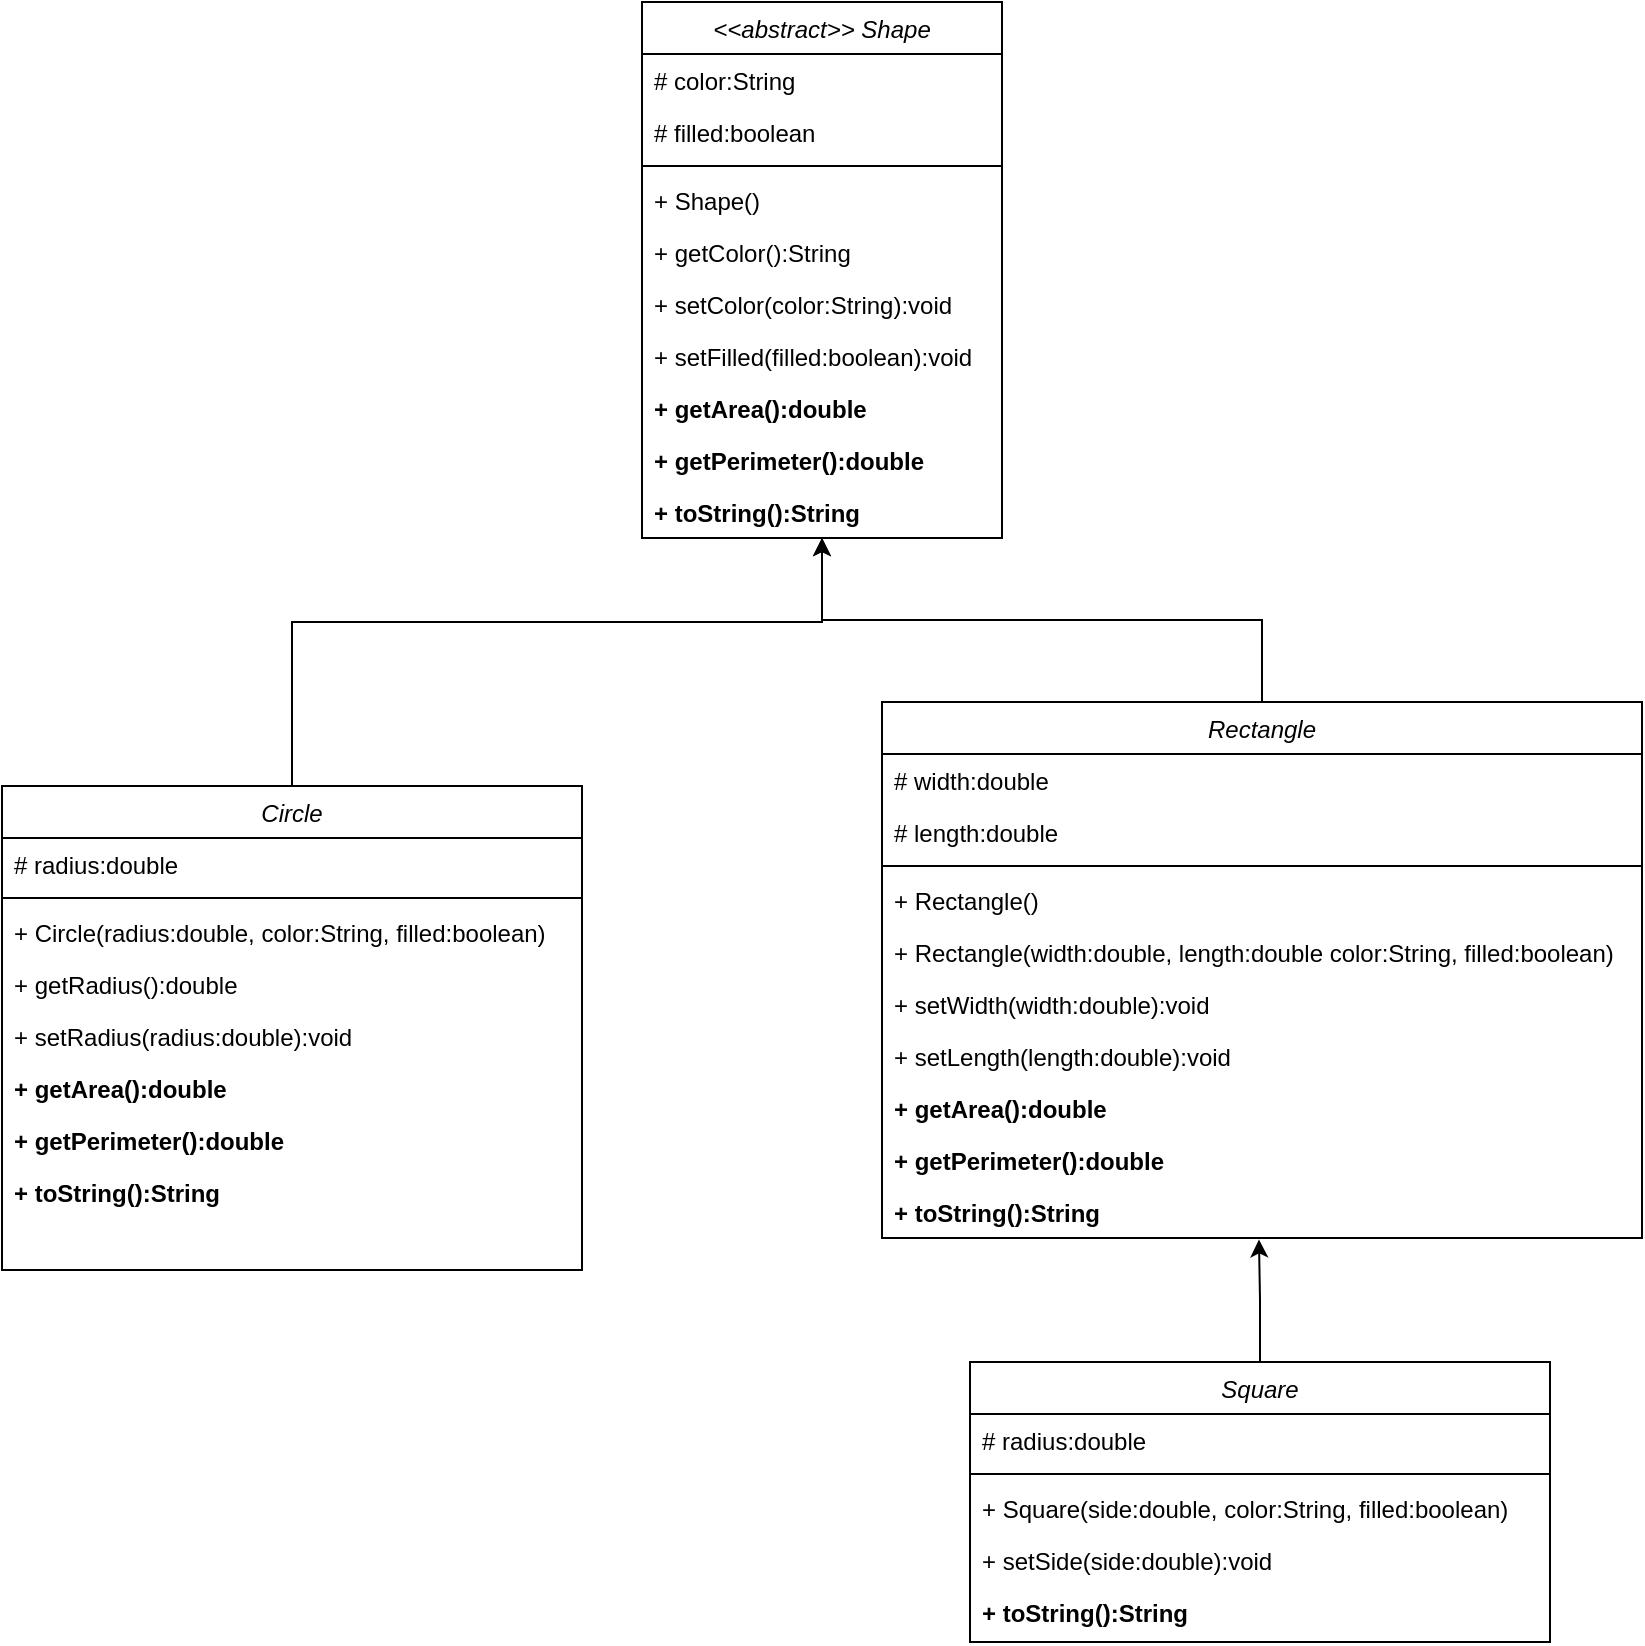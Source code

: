 <mxfile version="13.7.5" type="device"><diagram id="C5RBs43oDa-KdzZeNtuy" name="Page-1"><mxGraphModel dx="868" dy="1629" grid="1" gridSize="10" guides="1" tooltips="1" connect="1" arrows="1" fold="1" page="1" pageScale="1" pageWidth="827" pageHeight="1169" math="0" shadow="0"><root><mxCell id="WIyWlLk6GJQsqaUBKTNV-0"/><mxCell id="WIyWlLk6GJQsqaUBKTNV-1" parent="WIyWlLk6GJQsqaUBKTNV-0"/><mxCell id="dR3OFz01d056Sf8YxClE-39" style="edgeStyle=orthogonalEdgeStyle;rounded=0;orthogonalLoop=1;jettySize=auto;html=1;exitX=0.5;exitY=0;exitDx=0;exitDy=0;entryX=0.5;entryY=1;entryDx=0;entryDy=0;" edge="1" parent="WIyWlLk6GJQsqaUBKTNV-1" source="dR3OFz01d056Sf8YxClE-15" target="zkfFHV4jXpPFQw0GAbJ--0"><mxGeometry relative="1" as="geometry"/></mxCell><mxCell id="zkfFHV4jXpPFQw0GAbJ--0" value="&lt;&lt;abstract&gt;&gt; Shape" style="swimlane;fontStyle=2;align=center;verticalAlign=top;childLayout=stackLayout;horizontal=1;startSize=26;horizontalStack=0;resizeParent=1;resizeLast=0;collapsible=1;marginBottom=0;rounded=0;shadow=0;strokeWidth=1;" parent="WIyWlLk6GJQsqaUBKTNV-1" vertex="1"><mxGeometry x="390" y="-50" width="180" height="268" as="geometry"><mxRectangle x="230" y="140" width="160" height="26" as="alternateBounds"/></mxGeometry></mxCell><mxCell id="zkfFHV4jXpPFQw0GAbJ--1" value="# color:String" style="text;align=left;verticalAlign=top;spacingLeft=4;spacingRight=4;overflow=hidden;rotatable=0;points=[[0,0.5],[1,0.5]];portConstraint=eastwest;" parent="zkfFHV4jXpPFQw0GAbJ--0" vertex="1"><mxGeometry y="26" width="180" height="26" as="geometry"/></mxCell><mxCell id="zkfFHV4jXpPFQw0GAbJ--2" value="# filled:boolean" style="text;align=left;verticalAlign=top;spacingLeft=4;spacingRight=4;overflow=hidden;rotatable=0;points=[[0,0.5],[1,0.5]];portConstraint=eastwest;rounded=0;shadow=0;html=0;" parent="zkfFHV4jXpPFQw0GAbJ--0" vertex="1"><mxGeometry y="52" width="180" height="26" as="geometry"/></mxCell><mxCell id="zkfFHV4jXpPFQw0GAbJ--4" value="" style="line;html=1;strokeWidth=1;align=left;verticalAlign=middle;spacingTop=-1;spacingLeft=3;spacingRight=3;rotatable=0;labelPosition=right;points=[];portConstraint=eastwest;" parent="zkfFHV4jXpPFQw0GAbJ--0" vertex="1"><mxGeometry y="78" width="180" height="8" as="geometry"/></mxCell><mxCell id="zkfFHV4jXpPFQw0GAbJ--5" value="+ Shape()" style="text;align=left;verticalAlign=top;spacingLeft=4;spacingRight=4;overflow=hidden;rotatable=0;points=[[0,0.5],[1,0.5]];portConstraint=eastwest;" parent="zkfFHV4jXpPFQw0GAbJ--0" vertex="1"><mxGeometry y="86" width="180" height="26" as="geometry"/></mxCell><mxCell id="dR3OFz01d056Sf8YxClE-0" value="+ getColor():String" style="text;align=left;verticalAlign=top;spacingLeft=4;spacingRight=4;overflow=hidden;rotatable=0;points=[[0,0.5],[1,0.5]];portConstraint=eastwest;" vertex="1" parent="zkfFHV4jXpPFQw0GAbJ--0"><mxGeometry y="112" width="180" height="26" as="geometry"/></mxCell><mxCell id="dR3OFz01d056Sf8YxClE-41" value="+ setColor(color:String):void" style="text;align=left;verticalAlign=top;spacingLeft=4;spacingRight=4;overflow=hidden;rotatable=0;points=[[0,0.5],[1,0.5]];portConstraint=eastwest;" vertex="1" parent="zkfFHV4jXpPFQw0GAbJ--0"><mxGeometry y="138" width="180" height="26" as="geometry"/></mxCell><mxCell id="dR3OFz01d056Sf8YxClE-1" value="+ setFilled(filled:boolean):void" style="text;align=left;verticalAlign=top;spacingLeft=4;spacingRight=4;overflow=hidden;rotatable=0;points=[[0,0.5],[1,0.5]];portConstraint=eastwest;" vertex="1" parent="zkfFHV4jXpPFQw0GAbJ--0"><mxGeometry y="164" width="180" height="26" as="geometry"/></mxCell><mxCell id="dR3OFz01d056Sf8YxClE-2" value="+ getArea():double" style="text;align=left;verticalAlign=top;spacingLeft=4;spacingRight=4;overflow=hidden;rotatable=0;points=[[0,0.5],[1,0.5]];portConstraint=eastwest;fontStyle=1" vertex="1" parent="zkfFHV4jXpPFQw0GAbJ--0"><mxGeometry y="190" width="180" height="26" as="geometry"/></mxCell><mxCell id="dR3OFz01d056Sf8YxClE-3" value="+ getPerimeter():double" style="text;align=left;verticalAlign=top;spacingLeft=4;spacingRight=4;overflow=hidden;rotatable=0;points=[[0,0.5],[1,0.5]];portConstraint=eastwest;fontStyle=1" vertex="1" parent="zkfFHV4jXpPFQw0GAbJ--0"><mxGeometry y="216" width="180" height="26" as="geometry"/></mxCell><mxCell id="dR3OFz01d056Sf8YxClE-4" value="+ toString():String" style="text;align=left;verticalAlign=top;spacingLeft=4;spacingRight=4;overflow=hidden;rotatable=0;points=[[0,0.5],[1,0.5]];portConstraint=eastwest;fontStyle=1" vertex="1" parent="zkfFHV4jXpPFQw0GAbJ--0"><mxGeometry y="242" width="180" height="26" as="geometry"/></mxCell><mxCell id="dR3OFz01d056Sf8YxClE-15" value="Rectangle" style="swimlane;fontStyle=2;align=center;verticalAlign=top;childLayout=stackLayout;horizontal=1;startSize=26;horizontalStack=0;resizeParent=1;resizeLast=0;collapsible=1;marginBottom=0;rounded=0;shadow=0;strokeWidth=1;" vertex="1" parent="WIyWlLk6GJQsqaUBKTNV-1"><mxGeometry x="510" y="300" width="380" height="268" as="geometry"><mxRectangle x="230" y="140" width="160" height="26" as="alternateBounds"/></mxGeometry></mxCell><mxCell id="dR3OFz01d056Sf8YxClE-16" value="# width:double" style="text;align=left;verticalAlign=top;spacingLeft=4;spacingRight=4;overflow=hidden;rotatable=0;points=[[0,0.5],[1,0.5]];portConstraint=eastwest;" vertex="1" parent="dR3OFz01d056Sf8YxClE-15"><mxGeometry y="26" width="380" height="26" as="geometry"/></mxCell><mxCell id="dR3OFz01d056Sf8YxClE-24" value="# length:double" style="text;align=left;verticalAlign=top;spacingLeft=4;spacingRight=4;overflow=hidden;rotatable=0;points=[[0,0.5],[1,0.5]];portConstraint=eastwest;" vertex="1" parent="dR3OFz01d056Sf8YxClE-15"><mxGeometry y="52" width="380" height="26" as="geometry"/></mxCell><mxCell id="dR3OFz01d056Sf8YxClE-17" value="" style="line;html=1;strokeWidth=1;align=left;verticalAlign=middle;spacingTop=-1;spacingLeft=3;spacingRight=3;rotatable=0;labelPosition=right;points=[];portConstraint=eastwest;" vertex="1" parent="dR3OFz01d056Sf8YxClE-15"><mxGeometry y="78" width="380" height="8" as="geometry"/></mxCell><mxCell id="dR3OFz01d056Sf8YxClE-18" value="+ Rectangle()" style="text;align=left;verticalAlign=top;spacingLeft=4;spacingRight=4;overflow=hidden;rotatable=0;points=[[0,0.5],[1,0.5]];portConstraint=eastwest;" vertex="1" parent="dR3OFz01d056Sf8YxClE-15"><mxGeometry y="86" width="380" height="26" as="geometry"/></mxCell><mxCell id="dR3OFz01d056Sf8YxClE-25" value="+ Rectangle(width:double, length:double color:String, filled:boolean)" style="text;align=left;verticalAlign=top;spacingLeft=4;spacingRight=4;overflow=hidden;rotatable=0;points=[[0,0.5],[1,0.5]];portConstraint=eastwest;" vertex="1" parent="dR3OFz01d056Sf8YxClE-15"><mxGeometry y="112" width="380" height="26" as="geometry"/></mxCell><mxCell id="dR3OFz01d056Sf8YxClE-19" value="+ setWidth(width:double):void" style="text;align=left;verticalAlign=top;spacingLeft=4;spacingRight=4;overflow=hidden;rotatable=0;points=[[0,0.5],[1,0.5]];portConstraint=eastwest;" vertex="1" parent="dR3OFz01d056Sf8YxClE-15"><mxGeometry y="138" width="380" height="26" as="geometry"/></mxCell><mxCell id="dR3OFz01d056Sf8YxClE-20" value="+ setLength(length:double):void" style="text;align=left;verticalAlign=top;spacingLeft=4;spacingRight=4;overflow=hidden;rotatable=0;points=[[0,0.5],[1,0.5]];portConstraint=eastwest;" vertex="1" parent="dR3OFz01d056Sf8YxClE-15"><mxGeometry y="164" width="380" height="26" as="geometry"/></mxCell><mxCell id="dR3OFz01d056Sf8YxClE-21" value="+ getArea():double" style="text;align=left;verticalAlign=top;spacingLeft=4;spacingRight=4;overflow=hidden;rotatable=0;points=[[0,0.5],[1,0.5]];portConstraint=eastwest;fontStyle=1" vertex="1" parent="dR3OFz01d056Sf8YxClE-15"><mxGeometry y="190" width="380" height="26" as="geometry"/></mxCell><mxCell id="dR3OFz01d056Sf8YxClE-22" value="+ getPerimeter():double" style="text;align=left;verticalAlign=top;spacingLeft=4;spacingRight=4;overflow=hidden;rotatable=0;points=[[0,0.5],[1,0.5]];portConstraint=eastwest;fontStyle=1" vertex="1" parent="dR3OFz01d056Sf8YxClE-15"><mxGeometry y="216" width="380" height="26" as="geometry"/></mxCell><mxCell id="dR3OFz01d056Sf8YxClE-23" value="+ toString():String" style="text;align=left;verticalAlign=top;spacingLeft=4;spacingRight=4;overflow=hidden;rotatable=0;points=[[0,0.5],[1,0.5]];portConstraint=eastwest;fontStyle=1" vertex="1" parent="dR3OFz01d056Sf8YxClE-15"><mxGeometry y="242" width="380" height="26" as="geometry"/></mxCell><mxCell id="dR3OFz01d056Sf8YxClE-35" style="edgeStyle=orthogonalEdgeStyle;rounded=0;orthogonalLoop=1;jettySize=auto;html=1;entryX=0.496;entryY=1.027;entryDx=0;entryDy=0;entryPerimeter=0;" edge="1" parent="WIyWlLk6GJQsqaUBKTNV-1" source="dR3OFz01d056Sf8YxClE-26" target="dR3OFz01d056Sf8YxClE-23"><mxGeometry relative="1" as="geometry"/></mxCell><mxCell id="dR3OFz01d056Sf8YxClE-26" value="Square" style="swimlane;fontStyle=2;align=center;verticalAlign=top;childLayout=stackLayout;horizontal=1;startSize=26;horizontalStack=0;resizeParent=1;resizeLast=0;collapsible=1;marginBottom=0;rounded=0;shadow=0;strokeWidth=1;" vertex="1" parent="WIyWlLk6GJQsqaUBKTNV-1"><mxGeometry x="554" y="630" width="290" height="140" as="geometry"><mxRectangle x="230" y="140" width="160" height="26" as="alternateBounds"/></mxGeometry></mxCell><mxCell id="dR3OFz01d056Sf8YxClE-27" value="# radius:double" style="text;align=left;verticalAlign=top;spacingLeft=4;spacingRight=4;overflow=hidden;rotatable=0;points=[[0,0.5],[1,0.5]];portConstraint=eastwest;" vertex="1" parent="dR3OFz01d056Sf8YxClE-26"><mxGeometry y="26" width="290" height="26" as="geometry"/></mxCell><mxCell id="dR3OFz01d056Sf8YxClE-28" value="" style="line;html=1;strokeWidth=1;align=left;verticalAlign=middle;spacingTop=-1;spacingLeft=3;spacingRight=3;rotatable=0;labelPosition=right;points=[];portConstraint=eastwest;" vertex="1" parent="dR3OFz01d056Sf8YxClE-26"><mxGeometry y="52" width="290" height="8" as="geometry"/></mxCell><mxCell id="dR3OFz01d056Sf8YxClE-29" value="+ Square(side:double, color:String, filled:boolean)" style="text;align=left;verticalAlign=top;spacingLeft=4;spacingRight=4;overflow=hidden;rotatable=0;points=[[0,0.5],[1,0.5]];portConstraint=eastwest;" vertex="1" parent="dR3OFz01d056Sf8YxClE-26"><mxGeometry y="60" width="290" height="26" as="geometry"/></mxCell><mxCell id="dR3OFz01d056Sf8YxClE-30" value="+ setSide(side:double):void" style="text;align=left;verticalAlign=top;spacingLeft=4;spacingRight=4;overflow=hidden;rotatable=0;points=[[0,0.5],[1,0.5]];portConstraint=eastwest;" vertex="1" parent="dR3OFz01d056Sf8YxClE-26"><mxGeometry y="86" width="290" height="26" as="geometry"/></mxCell><mxCell id="dR3OFz01d056Sf8YxClE-34" value="+ toString():String" style="text;align=left;verticalAlign=top;spacingLeft=4;spacingRight=4;overflow=hidden;rotatable=0;points=[[0,0.5],[1,0.5]];portConstraint=eastwest;fontStyle=1" vertex="1" parent="dR3OFz01d056Sf8YxClE-26"><mxGeometry y="112" width="290" height="26" as="geometry"/></mxCell><mxCell id="dR3OFz01d056Sf8YxClE-42" style="edgeStyle=orthogonalEdgeStyle;rounded=0;orthogonalLoop=1;jettySize=auto;html=1;exitX=0.5;exitY=0;exitDx=0;exitDy=0;entryX=0.5;entryY=1;entryDx=0;entryDy=0;" edge="1" parent="WIyWlLk6GJQsqaUBKTNV-1" source="dR3OFz01d056Sf8YxClE-5" target="zkfFHV4jXpPFQw0GAbJ--0"><mxGeometry relative="1" as="geometry"><Array as="points"><mxPoint x="215" y="260"/><mxPoint x="480" y="260"/></Array></mxGeometry></mxCell><mxCell id="dR3OFz01d056Sf8YxClE-5" value="Circle" style="swimlane;fontStyle=2;align=center;verticalAlign=top;childLayout=stackLayout;horizontal=1;startSize=26;horizontalStack=0;resizeParent=1;resizeLast=0;collapsible=1;marginBottom=0;rounded=0;shadow=0;strokeWidth=1;" vertex="1" parent="WIyWlLk6GJQsqaUBKTNV-1"><mxGeometry x="70" y="342" width="290" height="242" as="geometry"><mxRectangle x="230" y="140" width="160" height="26" as="alternateBounds"/></mxGeometry></mxCell><mxCell id="dR3OFz01d056Sf8YxClE-6" value="# radius:double" style="text;align=left;verticalAlign=top;spacingLeft=4;spacingRight=4;overflow=hidden;rotatable=0;points=[[0,0.5],[1,0.5]];portConstraint=eastwest;" vertex="1" parent="dR3OFz01d056Sf8YxClE-5"><mxGeometry y="26" width="290" height="26" as="geometry"/></mxCell><mxCell id="dR3OFz01d056Sf8YxClE-8" value="" style="line;html=1;strokeWidth=1;align=left;verticalAlign=middle;spacingTop=-1;spacingLeft=3;spacingRight=3;rotatable=0;labelPosition=right;points=[];portConstraint=eastwest;" vertex="1" parent="dR3OFz01d056Sf8YxClE-5"><mxGeometry y="52" width="290" height="8" as="geometry"/></mxCell><mxCell id="dR3OFz01d056Sf8YxClE-9" value="+ Circle(radius:double, color:String, filled:boolean)" style="text;align=left;verticalAlign=top;spacingLeft=4;spacingRight=4;overflow=hidden;rotatable=0;points=[[0,0.5],[1,0.5]];portConstraint=eastwest;" vertex="1" parent="dR3OFz01d056Sf8YxClE-5"><mxGeometry y="60" width="290" height="26" as="geometry"/></mxCell><mxCell id="dR3OFz01d056Sf8YxClE-10" value="+ getRadius():double" style="text;align=left;verticalAlign=top;spacingLeft=4;spacingRight=4;overflow=hidden;rotatable=0;points=[[0,0.5],[1,0.5]];portConstraint=eastwest;" vertex="1" parent="dR3OFz01d056Sf8YxClE-5"><mxGeometry y="86" width="290" height="26" as="geometry"/></mxCell><mxCell id="dR3OFz01d056Sf8YxClE-11" value="+ setRadius(radius:double):void" style="text;align=left;verticalAlign=top;spacingLeft=4;spacingRight=4;overflow=hidden;rotatable=0;points=[[0,0.5],[1,0.5]];portConstraint=eastwest;" vertex="1" parent="dR3OFz01d056Sf8YxClE-5"><mxGeometry y="112" width="290" height="26" as="geometry"/></mxCell><mxCell id="dR3OFz01d056Sf8YxClE-12" value="+ getArea():double" style="text;align=left;verticalAlign=top;spacingLeft=4;spacingRight=4;overflow=hidden;rotatable=0;points=[[0,0.5],[1,0.5]];portConstraint=eastwest;fontStyle=1" vertex="1" parent="dR3OFz01d056Sf8YxClE-5"><mxGeometry y="138" width="290" height="26" as="geometry"/></mxCell><mxCell id="dR3OFz01d056Sf8YxClE-13" value="+ getPerimeter():double" style="text;align=left;verticalAlign=top;spacingLeft=4;spacingRight=4;overflow=hidden;rotatable=0;points=[[0,0.5],[1,0.5]];portConstraint=eastwest;fontStyle=1" vertex="1" parent="dR3OFz01d056Sf8YxClE-5"><mxGeometry y="164" width="290" height="26" as="geometry"/></mxCell><mxCell id="dR3OFz01d056Sf8YxClE-14" value="+ toString():String" style="text;align=left;verticalAlign=top;spacingLeft=4;spacingRight=4;overflow=hidden;rotatable=0;points=[[0,0.5],[1,0.5]];portConstraint=eastwest;fontStyle=1" vertex="1" parent="dR3OFz01d056Sf8YxClE-5"><mxGeometry y="190" width="290" height="26" as="geometry"/></mxCell></root></mxGraphModel></diagram></mxfile>